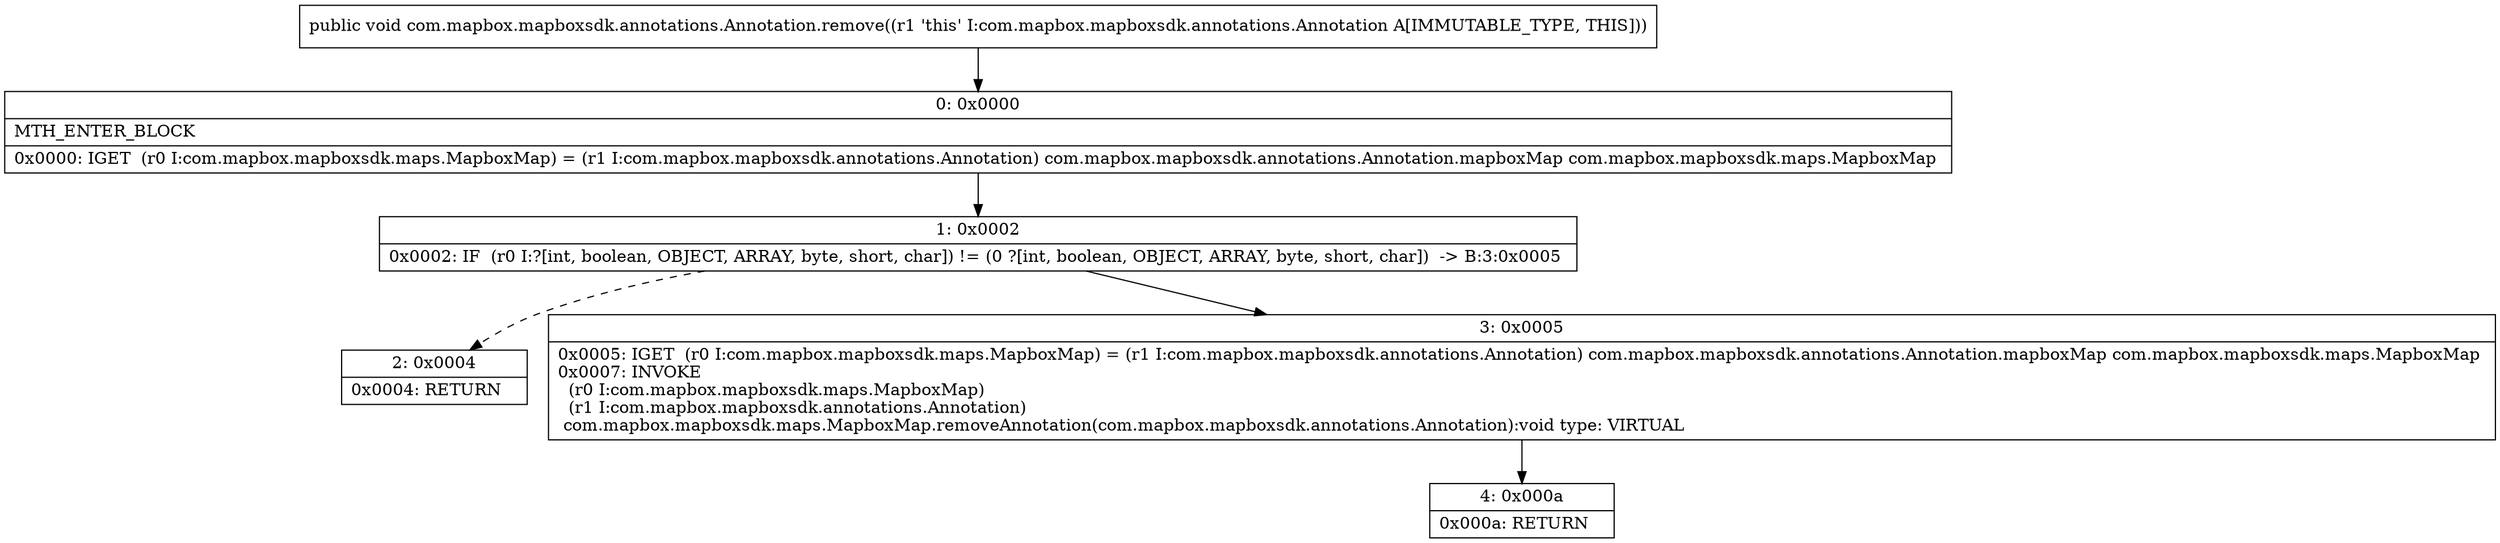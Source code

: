 digraph "CFG forcom.mapbox.mapboxsdk.annotations.Annotation.remove()V" {
Node_0 [shape=record,label="{0\:\ 0x0000|MTH_ENTER_BLOCK\l|0x0000: IGET  (r0 I:com.mapbox.mapboxsdk.maps.MapboxMap) = (r1 I:com.mapbox.mapboxsdk.annotations.Annotation) com.mapbox.mapboxsdk.annotations.Annotation.mapboxMap com.mapbox.mapboxsdk.maps.MapboxMap \l}"];
Node_1 [shape=record,label="{1\:\ 0x0002|0x0002: IF  (r0 I:?[int, boolean, OBJECT, ARRAY, byte, short, char]) != (0 ?[int, boolean, OBJECT, ARRAY, byte, short, char])  \-\> B:3:0x0005 \l}"];
Node_2 [shape=record,label="{2\:\ 0x0004|0x0004: RETURN   \l}"];
Node_3 [shape=record,label="{3\:\ 0x0005|0x0005: IGET  (r0 I:com.mapbox.mapboxsdk.maps.MapboxMap) = (r1 I:com.mapbox.mapboxsdk.annotations.Annotation) com.mapbox.mapboxsdk.annotations.Annotation.mapboxMap com.mapbox.mapboxsdk.maps.MapboxMap \l0x0007: INVOKE  \l  (r0 I:com.mapbox.mapboxsdk.maps.MapboxMap)\l  (r1 I:com.mapbox.mapboxsdk.annotations.Annotation)\l com.mapbox.mapboxsdk.maps.MapboxMap.removeAnnotation(com.mapbox.mapboxsdk.annotations.Annotation):void type: VIRTUAL \l}"];
Node_4 [shape=record,label="{4\:\ 0x000a|0x000a: RETURN   \l}"];
MethodNode[shape=record,label="{public void com.mapbox.mapboxsdk.annotations.Annotation.remove((r1 'this' I:com.mapbox.mapboxsdk.annotations.Annotation A[IMMUTABLE_TYPE, THIS])) }"];
MethodNode -> Node_0;
Node_0 -> Node_1;
Node_1 -> Node_2[style=dashed];
Node_1 -> Node_3;
Node_3 -> Node_4;
}

